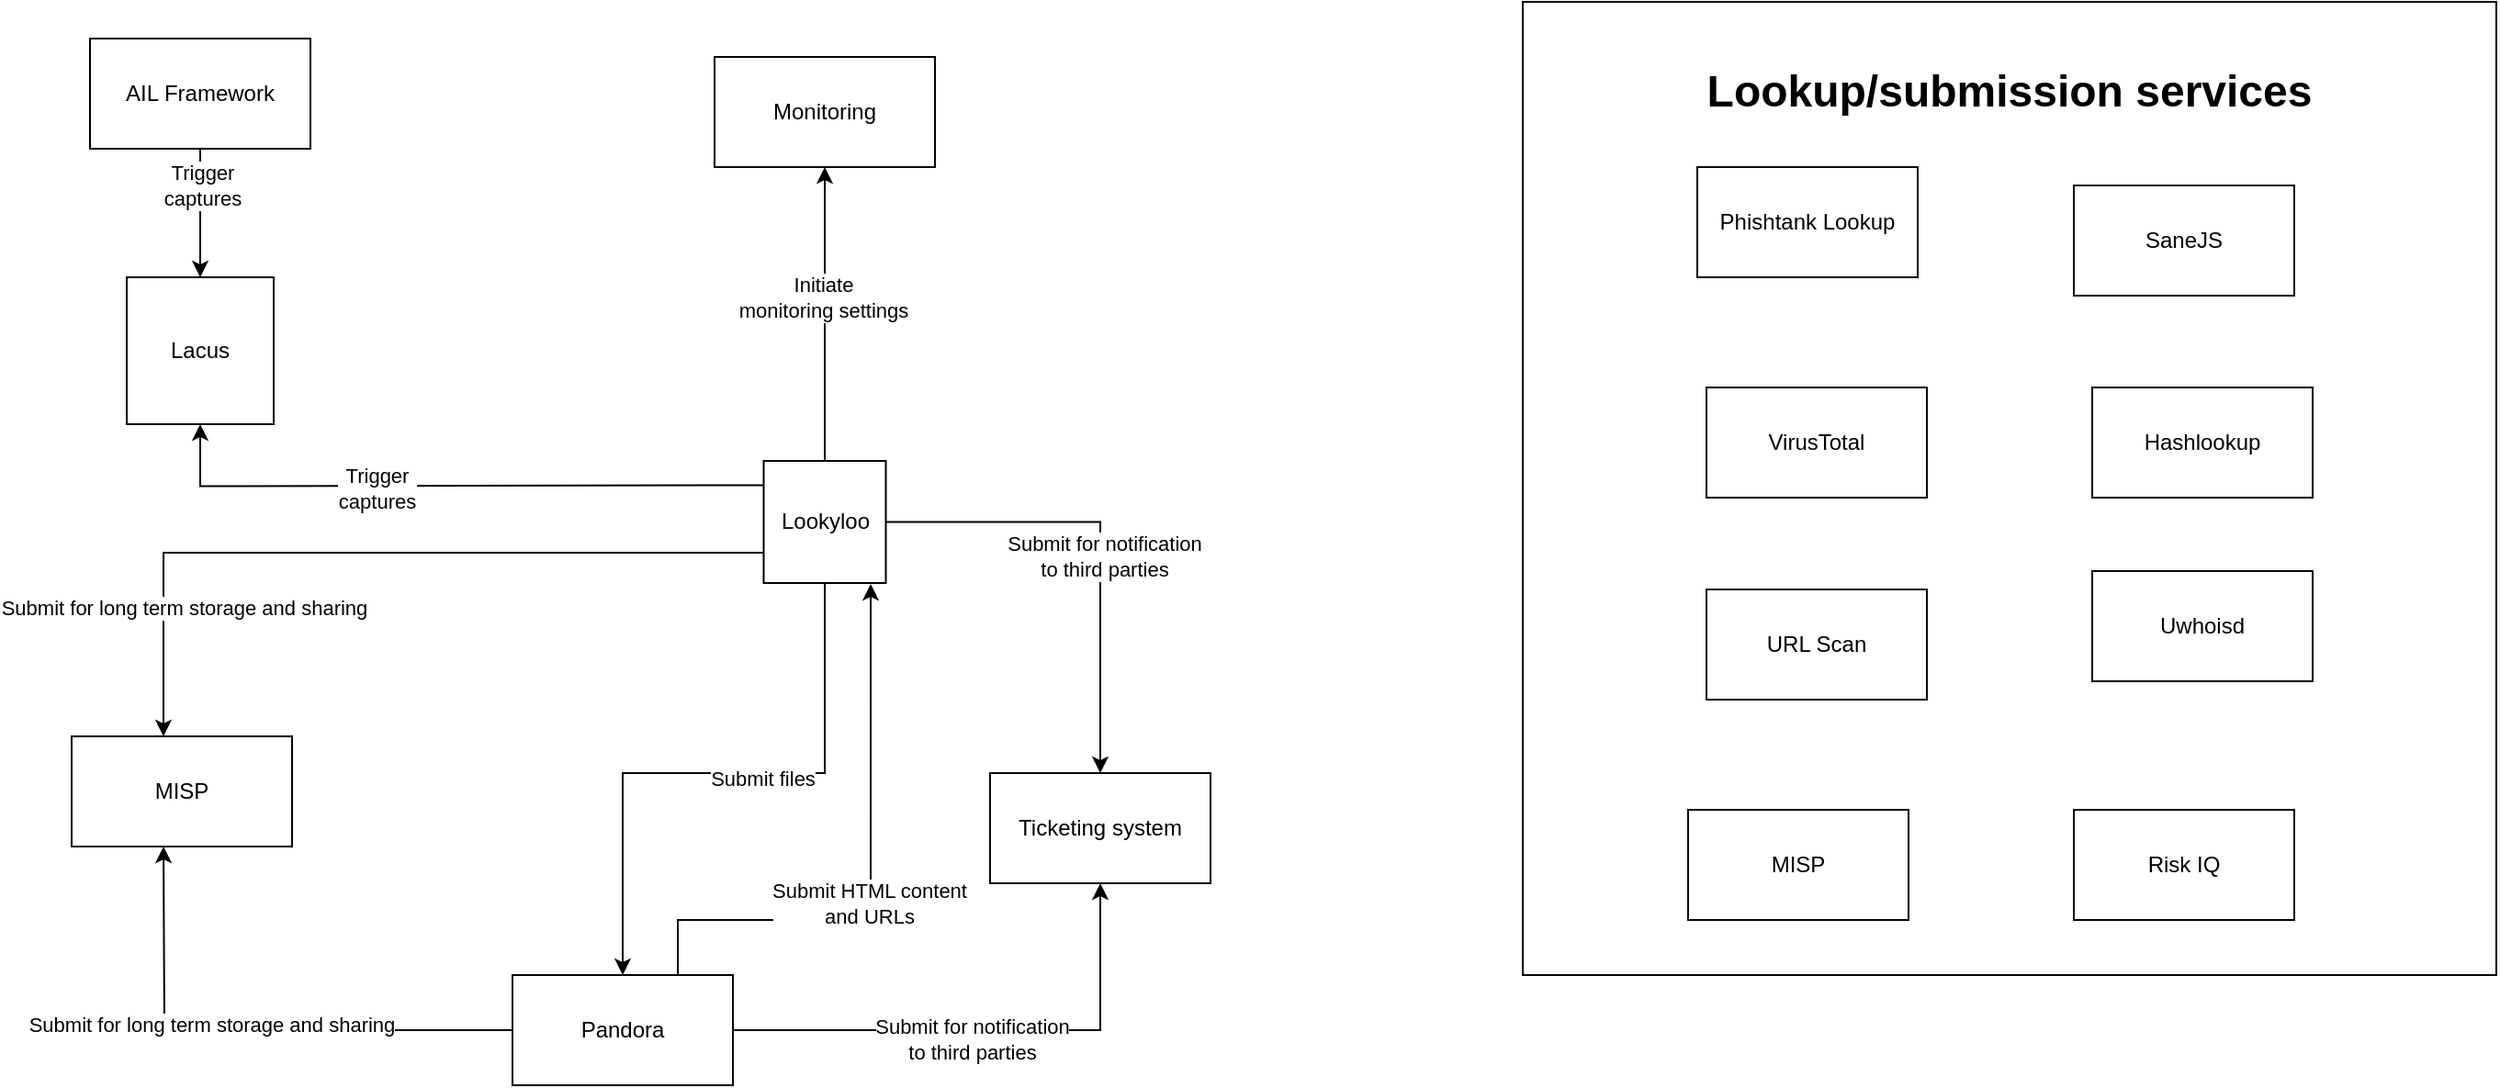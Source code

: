 <mxfile version="21.5.1" type="github">
  <diagram name="Page-1" id="wPnnWa1YQc8VPtGbY-8h">
    <mxGraphModel dx="2074" dy="1086" grid="1" gridSize="10" guides="1" tooltips="1" connect="1" arrows="1" fold="1" page="1" pageScale="1" pageWidth="1169" pageHeight="827" math="0" shadow="0">
      <root>
        <mxCell id="0" />
        <mxCell id="1" parent="0" />
        <mxCell id="c6kxqe1BvVCtiGg0cu40-29" value="&lt;div align=&quot;center&quot;&gt;&lt;h1&gt;Lookup/submission services&lt;/h1&gt;&lt;div&gt;&lt;br&gt;&lt;/div&gt;&lt;div&gt;&lt;br&gt;&lt;/div&gt;&lt;div&gt;&lt;br&gt;&lt;/div&gt;&lt;div&gt;&lt;br&gt;&lt;/div&gt;&lt;div&gt;&lt;br&gt;&lt;/div&gt;&lt;div&gt;&lt;br&gt;&lt;/div&gt;&lt;div&gt;&lt;br&gt;&lt;/div&gt;&lt;div&gt;&lt;br&gt;&lt;/div&gt;&lt;div&gt;&lt;br&gt;&lt;/div&gt;&lt;div&gt;&lt;br&gt;&lt;/div&gt;&lt;div&gt;&lt;br&gt;&lt;/div&gt;&lt;div&gt;&lt;br&gt;&lt;/div&gt;&lt;div&gt;&lt;br&gt;&lt;/div&gt;&lt;div&gt;&lt;br&gt;&lt;/div&gt;&lt;div&gt;&lt;br&gt;&lt;/div&gt;&lt;div&gt;&lt;br&gt;&lt;/div&gt;&lt;div&gt;&lt;br&gt;&lt;/div&gt;&lt;div&gt;&lt;br&gt;&lt;/div&gt;&lt;div&gt;&lt;br&gt;&lt;/div&gt;&lt;div&gt;&lt;br&gt;&lt;/div&gt;&lt;div&gt;&lt;br&gt;&lt;/div&gt;&lt;div&gt;&lt;br&gt;&lt;/div&gt;&lt;div&gt;&lt;br&gt;&lt;/div&gt;&lt;div&gt;&lt;br&gt;&lt;/div&gt;&lt;div&gt;&lt;br&gt;&lt;/div&gt;&lt;div&gt;&lt;br&gt;&lt;/div&gt;&lt;div&gt;&lt;br&gt;&lt;/div&gt;&lt;div&gt;&lt;br&gt;&lt;/div&gt;&lt;div&gt;&lt;br&gt;&lt;/div&gt;&lt;div&gt;&lt;br&gt;&lt;/div&gt;&lt;/div&gt;" style="whiteSpace=wrap;html=1;aspect=fixed;align=center;" parent="1" vertex="1">
          <mxGeometry x="830" y="20" width="530" height="530" as="geometry" />
        </mxCell>
        <mxCell id="c6kxqe1BvVCtiGg0cu40-1" value="&lt;div&gt;Lacus&lt;/div&gt;" style="whiteSpace=wrap;html=1;aspect=fixed;" parent="1" vertex="1">
          <mxGeometry x="70" y="170" width="80" height="80" as="geometry" />
        </mxCell>
        <mxCell id="c6kxqe1BvVCtiGg0cu40-17" style="edgeStyle=orthogonalEdgeStyle;rounded=0;orthogonalLoop=1;jettySize=auto;html=1;exitX=0;exitY=0.5;exitDx=0;exitDy=0;entryX=0.5;entryY=1;entryDx=0;entryDy=0;" parent="1" edge="1" target="c6kxqe1BvVCtiGg0cu40-1">
          <mxGeometry relative="1" as="geometry">
            <mxPoint x="416.75" y="283.25" as="sourcePoint" />
            <mxPoint x="110" y="270" as="targetPoint" />
          </mxGeometry>
        </mxCell>
        <mxCell id="c6kxqe1BvVCtiGg0cu40-25" value="&lt;div&gt;Trigger&lt;/div&gt;&lt;div&gt;captures&lt;/div&gt;" style="edgeLabel;html=1;align=center;verticalAlign=middle;resizable=0;points=[];" parent="c6kxqe1BvVCtiGg0cu40-17" vertex="1" connectable="0">
          <mxGeometry x="0.243" y="1" relative="1" as="geometry">
            <mxPoint as="offset" />
          </mxGeometry>
        </mxCell>
        <mxCell id="c6kxqe1BvVCtiGg0cu40-18" style="edgeStyle=orthogonalEdgeStyle;rounded=0;orthogonalLoop=1;jettySize=auto;html=1;exitX=0.25;exitY=1;exitDx=0;exitDy=0;" parent="1" source="c6kxqe1BvVCtiGg0cu40-2" target="c6kxqe1BvVCtiGg0cu40-6" edge="1">
          <mxGeometry relative="1" as="geometry">
            <Array as="points">
              <mxPoint x="433" y="320" />
              <mxPoint x="90" y="320" />
            </Array>
          </mxGeometry>
        </mxCell>
        <mxCell id="c6kxqe1BvVCtiGg0cu40-46" value="&lt;div&gt;Submit for long term storage and sharing&lt;br&gt;&lt;/div&gt;" style="edgeLabel;html=1;align=center;verticalAlign=middle;resizable=0;points=[];" parent="c6kxqe1BvVCtiGg0cu40-18" vertex="1" connectable="0">
          <mxGeometry x="0.28" y="2" relative="1" as="geometry">
            <mxPoint x="-55" y="28" as="offset" />
          </mxGeometry>
        </mxCell>
        <mxCell id="c6kxqe1BvVCtiGg0cu40-21" style="edgeStyle=orthogonalEdgeStyle;rounded=0;orthogonalLoop=1;jettySize=auto;html=1;exitX=0.5;exitY=0;exitDx=0;exitDy=0;" parent="1" source="c6kxqe1BvVCtiGg0cu40-2" target="c6kxqe1BvVCtiGg0cu40-5" edge="1">
          <mxGeometry relative="1" as="geometry" />
        </mxCell>
        <mxCell id="c6kxqe1BvVCtiGg0cu40-26" value="&lt;div&gt;Initiate &lt;br&gt;&lt;/div&gt;&lt;div&gt;monitoring settings&lt;/div&gt;" style="edgeLabel;html=1;align=center;verticalAlign=middle;resizable=0;points=[];" parent="c6kxqe1BvVCtiGg0cu40-21" vertex="1" connectable="0">
          <mxGeometry x="0.12" y="1" relative="1" as="geometry">
            <mxPoint as="offset" />
          </mxGeometry>
        </mxCell>
        <mxCell id="c6kxqe1BvVCtiGg0cu40-41" style="edgeStyle=orthogonalEdgeStyle;rounded=0;orthogonalLoop=1;jettySize=auto;html=1;entryX=0.5;entryY=0;entryDx=0;entryDy=0;" parent="1" source="c6kxqe1BvVCtiGg0cu40-2" target="c6kxqe1BvVCtiGg0cu40-11" edge="1">
          <mxGeometry relative="1" as="geometry" />
        </mxCell>
        <mxCell id="kp8mjNgbDgWaijvRGnm4-3" value="&lt;div&gt;Submit for notification&lt;/div&gt;&lt;div&gt;to third parties&lt;br&gt;&lt;/div&gt;" style="edgeLabel;html=1;align=center;verticalAlign=middle;resizable=0;points=[];" vertex="1" connectable="0" parent="c6kxqe1BvVCtiGg0cu40-41">
          <mxGeometry x="0.069" y="2" relative="1" as="geometry">
            <mxPoint as="offset" />
          </mxGeometry>
        </mxCell>
        <mxCell id="c6kxqe1BvVCtiGg0cu40-42" style="edgeStyle=orthogonalEdgeStyle;rounded=0;orthogonalLoop=1;jettySize=auto;html=1;entryX=0.5;entryY=0;entryDx=0;entryDy=0;" parent="1" source="c6kxqe1BvVCtiGg0cu40-2" target="c6kxqe1BvVCtiGg0cu40-4" edge="1">
          <mxGeometry relative="1" as="geometry">
            <Array as="points">
              <mxPoint x="450" y="440" />
              <mxPoint x="340" y="440" />
            </Array>
          </mxGeometry>
        </mxCell>
        <mxCell id="c6kxqe1BvVCtiGg0cu40-47" value="Submit files" style="edgeLabel;html=1;align=center;verticalAlign=middle;resizable=0;points=[];" parent="c6kxqe1BvVCtiGg0cu40-42" vertex="1" connectable="0">
          <mxGeometry x="-0.15" y="3" relative="1" as="geometry">
            <mxPoint as="offset" />
          </mxGeometry>
        </mxCell>
        <mxCell id="c6kxqe1BvVCtiGg0cu40-2" value="&lt;div&gt;Lookyloo&lt;/div&gt;" style="whiteSpace=wrap;html=1;aspect=fixed;" parent="1" vertex="1">
          <mxGeometry x="416.75" y="270" width="66.5" height="66.5" as="geometry" />
        </mxCell>
        <mxCell id="c6kxqe1BvVCtiGg0cu40-15" style="edgeStyle=orthogonalEdgeStyle;rounded=0;orthogonalLoop=1;jettySize=auto;html=1;" parent="1" source="c6kxqe1BvVCtiGg0cu40-3" target="c6kxqe1BvVCtiGg0cu40-1" edge="1">
          <mxGeometry relative="1" as="geometry" />
        </mxCell>
        <mxCell id="c6kxqe1BvVCtiGg0cu40-22" value="Text" style="edgeLabel;html=1;align=center;verticalAlign=middle;resizable=0;points=[];" parent="c6kxqe1BvVCtiGg0cu40-15" vertex="1" connectable="0">
          <mxGeometry x="-0.489" y="-1" relative="1" as="geometry">
            <mxPoint as="offset" />
          </mxGeometry>
        </mxCell>
        <mxCell id="c6kxqe1BvVCtiGg0cu40-24" value="&lt;div&gt;Trigger &lt;br&gt;&lt;/div&gt;&lt;div&gt;captures&lt;/div&gt;" style="edgeLabel;html=1;align=center;verticalAlign=middle;resizable=0;points=[];" parent="c6kxqe1BvVCtiGg0cu40-15" vertex="1" connectable="0">
          <mxGeometry x="-0.444" y="1" relative="1" as="geometry">
            <mxPoint as="offset" />
          </mxGeometry>
        </mxCell>
        <mxCell id="c6kxqe1BvVCtiGg0cu40-3" value="AIL Framework" style="whiteSpace=wrap;html=1;" parent="1" vertex="1">
          <mxGeometry x="50" y="40" width="120" height="60" as="geometry" />
        </mxCell>
        <mxCell id="c6kxqe1BvVCtiGg0cu40-32" style="edgeStyle=orthogonalEdgeStyle;rounded=0;orthogonalLoop=1;jettySize=auto;html=1;exitX=1;exitY=0.5;exitDx=0;exitDy=0;entryX=0.5;entryY=1;entryDx=0;entryDy=0;" parent="1" source="c6kxqe1BvVCtiGg0cu40-4" target="c6kxqe1BvVCtiGg0cu40-11" edge="1">
          <mxGeometry relative="1" as="geometry" />
        </mxCell>
        <mxCell id="kp8mjNgbDgWaijvRGnm4-4" value="&lt;div&gt;Submit for notification&lt;/div&gt;&lt;div&gt;to third parties&lt;br&gt;&lt;/div&gt;" style="edgeLabel;html=1;align=center;verticalAlign=middle;resizable=0;points=[];" vertex="1" connectable="0" parent="c6kxqe1BvVCtiGg0cu40-32">
          <mxGeometry x="-0.071" y="-5" relative="1" as="geometry">
            <mxPoint as="offset" />
          </mxGeometry>
        </mxCell>
        <mxCell id="c6kxqe1BvVCtiGg0cu40-43" style="edgeStyle=orthogonalEdgeStyle;rounded=0;orthogonalLoop=1;jettySize=auto;html=1;entryX=0.876;entryY=1.008;entryDx=0;entryDy=0;entryPerimeter=0;exitX=0.75;exitY=0;exitDx=0;exitDy=0;" parent="1" source="c6kxqe1BvVCtiGg0cu40-4" target="c6kxqe1BvVCtiGg0cu40-2" edge="1">
          <mxGeometry relative="1" as="geometry">
            <mxPoint x="380" y="540" as="sourcePoint" />
            <Array as="points">
              <mxPoint x="370" y="520" />
              <mxPoint x="475" y="520" />
            </Array>
          </mxGeometry>
        </mxCell>
        <mxCell id="c6kxqe1BvVCtiGg0cu40-48" value="&lt;div&gt;Submit HTML content&lt;/div&gt;&lt;div&gt;and URLs&lt;br&gt;&lt;/div&gt;" style="edgeLabel;html=1;align=center;verticalAlign=middle;resizable=0;points=[];" parent="c6kxqe1BvVCtiGg0cu40-43" vertex="1" connectable="0">
          <mxGeometry x="-0.094" y="1" relative="1" as="geometry">
            <mxPoint as="offset" />
          </mxGeometry>
        </mxCell>
        <mxCell id="c6kxqe1BvVCtiGg0cu40-44" style="edgeStyle=orthogonalEdgeStyle;rounded=0;orthogonalLoop=1;jettySize=auto;html=1;exitX=0;exitY=0.5;exitDx=0;exitDy=0;" parent="1" source="c6kxqe1BvVCtiGg0cu40-4" edge="1">
          <mxGeometry relative="1" as="geometry">
            <mxPoint x="90" y="480" as="targetPoint" />
          </mxGeometry>
        </mxCell>
        <mxCell id="c6kxqe1BvVCtiGg0cu40-45" value="&lt;div&gt;Submit for long term storage and sharing&lt;/div&gt;" style="edgeLabel;html=1;align=center;verticalAlign=middle;resizable=0;points=[];" parent="c6kxqe1BvVCtiGg0cu40-44" vertex="1" connectable="0">
          <mxGeometry x="0.133" y="-3" relative="1" as="geometry">
            <mxPoint as="offset" />
          </mxGeometry>
        </mxCell>
        <mxCell id="c6kxqe1BvVCtiGg0cu40-4" value="Pandora" style="whiteSpace=wrap;html=1;" parent="1" vertex="1">
          <mxGeometry x="280" y="550" width="120" height="60" as="geometry" />
        </mxCell>
        <mxCell id="c6kxqe1BvVCtiGg0cu40-5" value="&lt;div&gt;Monitoring&lt;/div&gt;" style="whiteSpace=wrap;html=1;" parent="1" vertex="1">
          <mxGeometry x="390" y="50" width="120" height="60" as="geometry" />
        </mxCell>
        <mxCell id="c6kxqe1BvVCtiGg0cu40-6" value="MISP" style="whiteSpace=wrap;html=1;" parent="1" vertex="1">
          <mxGeometry x="40" y="420" width="120" height="60" as="geometry" />
        </mxCell>
        <mxCell id="c6kxqe1BvVCtiGg0cu40-7" value="VirusTotal" style="whiteSpace=wrap;html=1;" parent="1" vertex="1">
          <mxGeometry x="930" y="230" width="120" height="60" as="geometry" />
        </mxCell>
        <mxCell id="c6kxqe1BvVCtiGg0cu40-8" value="Hashlookup" style="whiteSpace=wrap;html=1;" parent="1" vertex="1">
          <mxGeometry x="1140" y="230" width="120" height="60" as="geometry" />
        </mxCell>
        <mxCell id="c6kxqe1BvVCtiGg0cu40-9" value="Phishtank Lookup" style="whiteSpace=wrap;html=1;" parent="1" vertex="1">
          <mxGeometry x="925" y="110" width="120" height="60" as="geometry" />
        </mxCell>
        <mxCell id="c6kxqe1BvVCtiGg0cu40-10" value="SaneJS" style="whiteSpace=wrap;html=1;" parent="1" vertex="1">
          <mxGeometry x="1130" y="120" width="120" height="60" as="geometry" />
        </mxCell>
        <mxCell id="c6kxqe1BvVCtiGg0cu40-11" value="Ticketing system" style="whiteSpace=wrap;html=1;" parent="1" vertex="1">
          <mxGeometry x="540" y="440" width="120" height="60" as="geometry" />
        </mxCell>
        <mxCell id="c6kxqe1BvVCtiGg0cu40-37" value="&lt;div&gt;Risk IQ&lt;/div&gt;" style="whiteSpace=wrap;html=1;" parent="1" vertex="1">
          <mxGeometry x="1130" y="460" width="120" height="60" as="geometry" />
        </mxCell>
        <mxCell id="c6kxqe1BvVCtiGg0cu40-38" value="URL Scan" style="whiteSpace=wrap;html=1;" parent="1" vertex="1">
          <mxGeometry x="930" y="340" width="120" height="60" as="geometry" />
        </mxCell>
        <mxCell id="c6kxqe1BvVCtiGg0cu40-39" value="&lt;div&gt;Uwhoisd&lt;/div&gt;" style="whiteSpace=wrap;html=1;" parent="1" vertex="1">
          <mxGeometry x="1140" y="330" width="120" height="60" as="geometry" />
        </mxCell>
        <mxCell id="kp8mjNgbDgWaijvRGnm4-2" value="MISP" style="whiteSpace=wrap;html=1;" vertex="1" parent="1">
          <mxGeometry x="920" y="460" width="120" height="60" as="geometry" />
        </mxCell>
      </root>
    </mxGraphModel>
  </diagram>
</mxfile>
